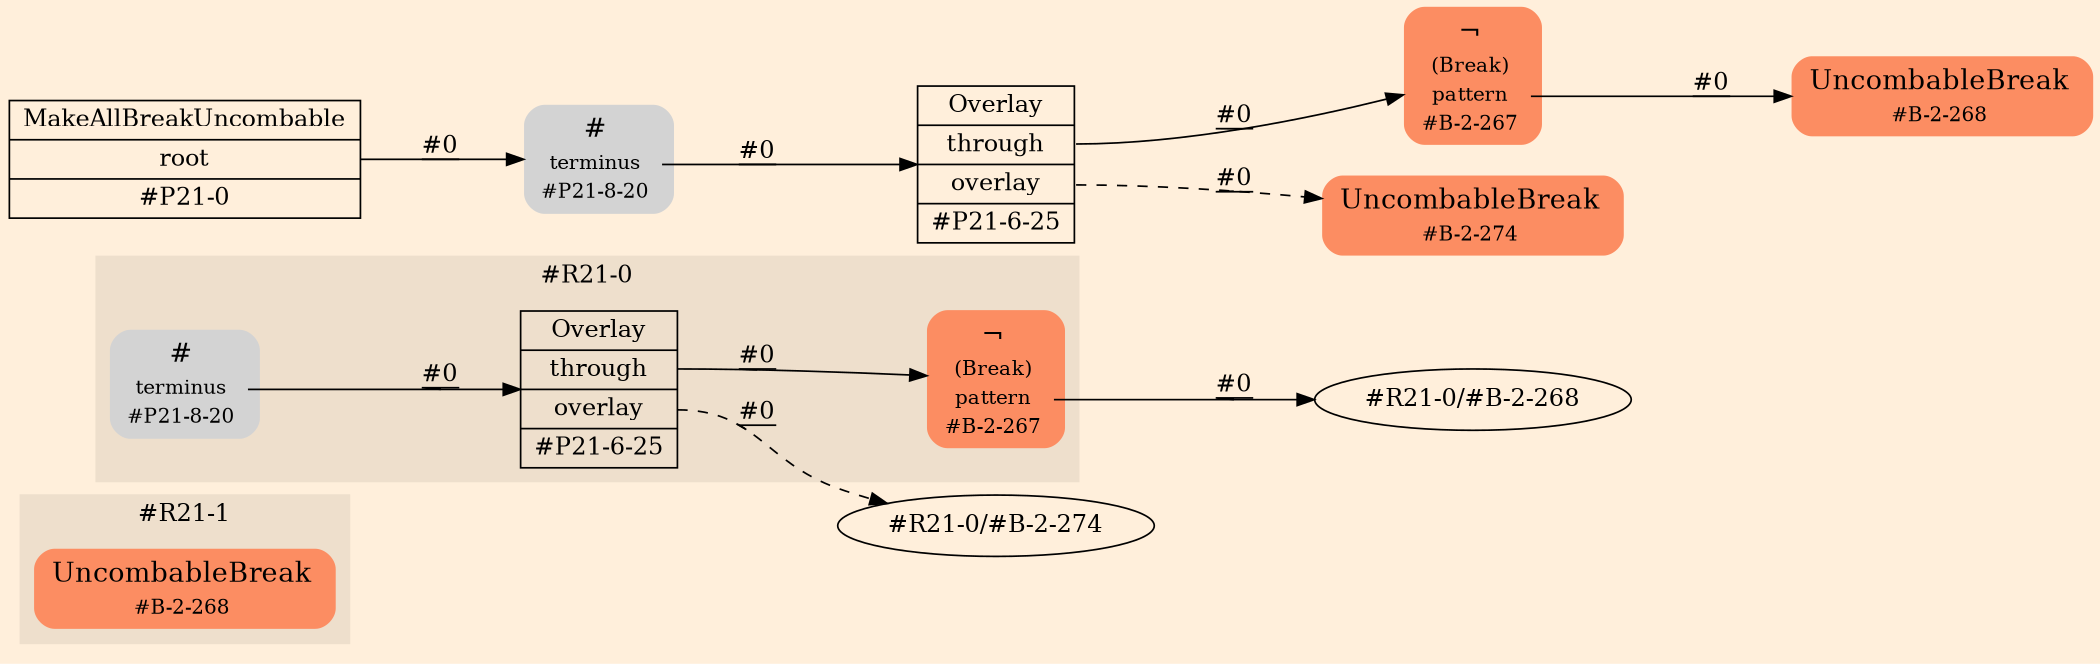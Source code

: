 digraph Inferno {
graph [
rankdir = "LR"
ranksep = 1.0
size = "14,20"
bgcolor = antiquewhite1
color = black
fontcolor = black
];
node [
];
subgraph "cluster#R21-1" {
label = "#R21-1"
style = "filled"
color = antiquewhite2
"#R21-1/#B-2-268" [
shape = "plaintext"
fillcolor = "/set28/2"
label = <<TABLE BORDER="0" CELLBORDER="0" CELLSPACING="0">
 <TR>
  <TD><FONT POINT-SIZE="16.0">UncombableBreak</FONT></TD>
  <TD></TD>
 </TR>
 <TR>
  <TD>#B-2-268</TD>
  <TD PORT="port0"></TD>
 </TR>
</TABLE>>
style = "rounded,filled"
fontsize = "12"
];
}
subgraph "cluster#R21-0" {
label = "#R21-0"
style = "filled"
color = antiquewhite2
"#R21-0/#B-2-267" [
shape = "plaintext"
fillcolor = "/set28/2"
label = <<TABLE BORDER="0" CELLBORDER="0" CELLSPACING="0">
 <TR>
  <TD><FONT POINT-SIZE="16.0">¬</FONT></TD>
  <TD></TD>
 </TR>
 <TR>
  <TD>(Break)</TD>
  <TD PORT="port0"></TD>
 </TR>
 <TR>
  <TD>pattern</TD>
  <TD PORT="port1"></TD>
 </TR>
 <TR>
  <TD>#B-2-267</TD>
  <TD PORT="port2"></TD>
 </TR>
</TABLE>>
style = "rounded,filled"
fontsize = "12"
];
"#R21-0/#P21-8-20" [
shape = "plaintext"
label = <<TABLE BORDER="0" CELLBORDER="0" CELLSPACING="0">
 <TR>
  <TD><FONT POINT-SIZE="16.0">#</FONT></TD>
  <TD></TD>
 </TR>
 <TR>
  <TD>terminus</TD>
  <TD PORT="port0"></TD>
 </TR>
 <TR>
  <TD>#P21-8-20</TD>
  <TD PORT="port1"></TD>
 </TR>
</TABLE>>
style = "rounded,filled"
fontsize = "12"
];
"#R21-0/#P21-6-25" [
shape = "record"
fillcolor = antiquewhite2
label = "<fixed> Overlay | <port0> through | <port1> overlay | <port2> #P21-6-25"
style = "filled"
fontsize = "14"
color = black
fontcolor = black
];
}
"#R21-0/#B-2-267":port1 -> "#R21-0/#B-2-268" [style="solid"
label = "#0"
decorate = true
color = black
fontcolor = black
];
"#R21-0/#P21-8-20":port0 -> "#R21-0/#P21-6-25" [style="solid"
label = "#0"
decorate = true
color = black
fontcolor = black
];
"#R21-0/#P21-6-25":port0 -> "#R21-0/#B-2-267" [style="solid"
label = "#0"
decorate = true
color = black
fontcolor = black
];
"#R21-0/#P21-6-25":port1 -> "#R21-0/#B-2-274" [style="dashed"
label = "#0"
decorate = true
color = black
fontcolor = black
];
"CR#P21-0" [
shape = "record"
fillcolor = antiquewhite1
label = "<fixed> MakeAllBreakUncombable | <port0> root | <port1> #P21-0"
style = "filled"
fontsize = "14"
color = black
fontcolor = black
];
"#P21-8-20" [
shape = "plaintext"
label = <<TABLE BORDER="0" CELLBORDER="0" CELLSPACING="0">
 <TR>
  <TD><FONT POINT-SIZE="16.0">#</FONT></TD>
  <TD></TD>
 </TR>
 <TR>
  <TD>terminus</TD>
  <TD PORT="port0"></TD>
 </TR>
 <TR>
  <TD>#P21-8-20</TD>
  <TD PORT="port1"></TD>
 </TR>
</TABLE>>
style = "rounded,filled"
fontsize = "12"
];
"#P21-6-25" [
shape = "record"
fillcolor = antiquewhite1
label = "<fixed> Overlay | <port0> through | <port1> overlay | <port2> #P21-6-25"
style = "filled"
fontsize = "14"
color = black
fontcolor = black
];
"#B-2-267" [
shape = "plaintext"
fillcolor = "/set28/2"
label = <<TABLE BORDER="0" CELLBORDER="0" CELLSPACING="0">
 <TR>
  <TD><FONT POINT-SIZE="16.0">¬</FONT></TD>
  <TD></TD>
 </TR>
 <TR>
  <TD>(Break)</TD>
  <TD PORT="port0"></TD>
 </TR>
 <TR>
  <TD>pattern</TD>
  <TD PORT="port1"></TD>
 </TR>
 <TR>
  <TD>#B-2-267</TD>
  <TD PORT="port2"></TD>
 </TR>
</TABLE>>
style = "rounded,filled"
fontsize = "12"
];
"#B-2-268" [
shape = "plaintext"
fillcolor = "/set28/2"
label = <<TABLE BORDER="0" CELLBORDER="0" CELLSPACING="0">
 <TR>
  <TD><FONT POINT-SIZE="16.0">UncombableBreak</FONT></TD>
  <TD></TD>
 </TR>
 <TR>
  <TD>#B-2-268</TD>
  <TD PORT="port0"></TD>
 </TR>
</TABLE>>
style = "rounded,filled"
fontsize = "12"
];
"#B-2-274" [
shape = "plaintext"
fillcolor = "/set28/2"
label = <<TABLE BORDER="0" CELLBORDER="0" CELLSPACING="0">
 <TR>
  <TD><FONT POINT-SIZE="16.0">UncombableBreak</FONT></TD>
  <TD></TD>
 </TR>
 <TR>
  <TD>#B-2-274</TD>
  <TD PORT="port0"></TD>
 </TR>
</TABLE>>
style = "rounded,filled"
fontsize = "12"
];
"CR#P21-0":port0 -> "#P21-8-20" [style="solid"
label = "#0"
decorate = true
color = black
fontcolor = black
];
"#P21-8-20":port0 -> "#P21-6-25" [style="solid"
label = "#0"
decorate = true
color = black
fontcolor = black
];
"#P21-6-25":port0 -> "#B-2-267" [style="solid"
label = "#0"
decorate = true
color = black
fontcolor = black
];
"#P21-6-25":port1 -> "#B-2-274" [style="dashed"
label = "#0"
decorate = true
color = black
fontcolor = black
];
"#B-2-267":port1 -> "#B-2-268" [style="solid"
label = "#0"
decorate = true
color = black
fontcolor = black
];
}
